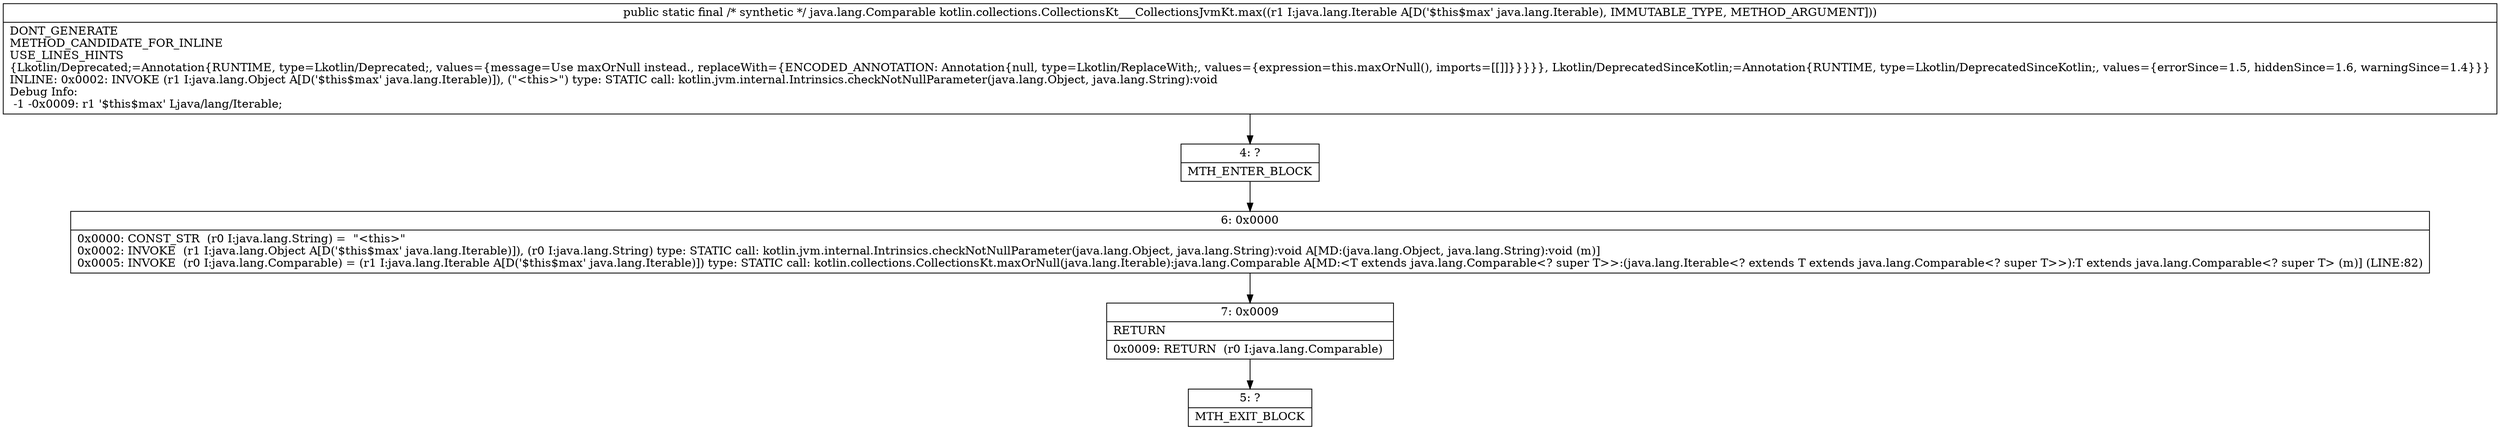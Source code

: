 digraph "CFG forkotlin.collections.CollectionsKt___CollectionsJvmKt.max(Ljava\/lang\/Iterable;)Ljava\/lang\/Comparable;" {
Node_4 [shape=record,label="{4\:\ ?|MTH_ENTER_BLOCK\l}"];
Node_6 [shape=record,label="{6\:\ 0x0000|0x0000: CONST_STR  (r0 I:java.lang.String) =  \"\<this\>\" \l0x0002: INVOKE  (r1 I:java.lang.Object A[D('$this$max' java.lang.Iterable)]), (r0 I:java.lang.String) type: STATIC call: kotlin.jvm.internal.Intrinsics.checkNotNullParameter(java.lang.Object, java.lang.String):void A[MD:(java.lang.Object, java.lang.String):void (m)]\l0x0005: INVOKE  (r0 I:java.lang.Comparable) = (r1 I:java.lang.Iterable A[D('$this$max' java.lang.Iterable)]) type: STATIC call: kotlin.collections.CollectionsKt.maxOrNull(java.lang.Iterable):java.lang.Comparable A[MD:\<T extends java.lang.Comparable\<? super T\>\>:(java.lang.Iterable\<? extends T extends java.lang.Comparable\<? super T\>\>):T extends java.lang.Comparable\<? super T\> (m)] (LINE:82)\l}"];
Node_7 [shape=record,label="{7\:\ 0x0009|RETURN\l|0x0009: RETURN  (r0 I:java.lang.Comparable) \l}"];
Node_5 [shape=record,label="{5\:\ ?|MTH_EXIT_BLOCK\l}"];
MethodNode[shape=record,label="{public static final \/* synthetic *\/ java.lang.Comparable kotlin.collections.CollectionsKt___CollectionsJvmKt.max((r1 I:java.lang.Iterable A[D('$this$max' java.lang.Iterable), IMMUTABLE_TYPE, METHOD_ARGUMENT]))  | DONT_GENERATE\lMETHOD_CANDIDATE_FOR_INLINE\lUSE_LINES_HINTS\l\{Lkotlin\/Deprecated;=Annotation\{RUNTIME, type=Lkotlin\/Deprecated;, values=\{message=Use maxOrNull instead., replaceWith=\{ENCODED_ANNOTATION: Annotation\{null, type=Lkotlin\/ReplaceWith;, values=\{expression=this.maxOrNull(), imports=[[]]\}\}\}\}\}, Lkotlin\/DeprecatedSinceKotlin;=Annotation\{RUNTIME, type=Lkotlin\/DeprecatedSinceKotlin;, values=\{errorSince=1.5, hiddenSince=1.6, warningSince=1.4\}\}\}\lINLINE: 0x0002: INVOKE  (r1 I:java.lang.Object A[D('$this$max' java.lang.Iterable)]), (\"\<this\>\") type: STATIC call: kotlin.jvm.internal.Intrinsics.checkNotNullParameter(java.lang.Object, java.lang.String):void\lDebug Info:\l  \-1 \-0x0009: r1 '$this$max' Ljava\/lang\/Iterable;\l}"];
MethodNode -> Node_4;Node_4 -> Node_6;
Node_6 -> Node_7;
Node_7 -> Node_5;
}

